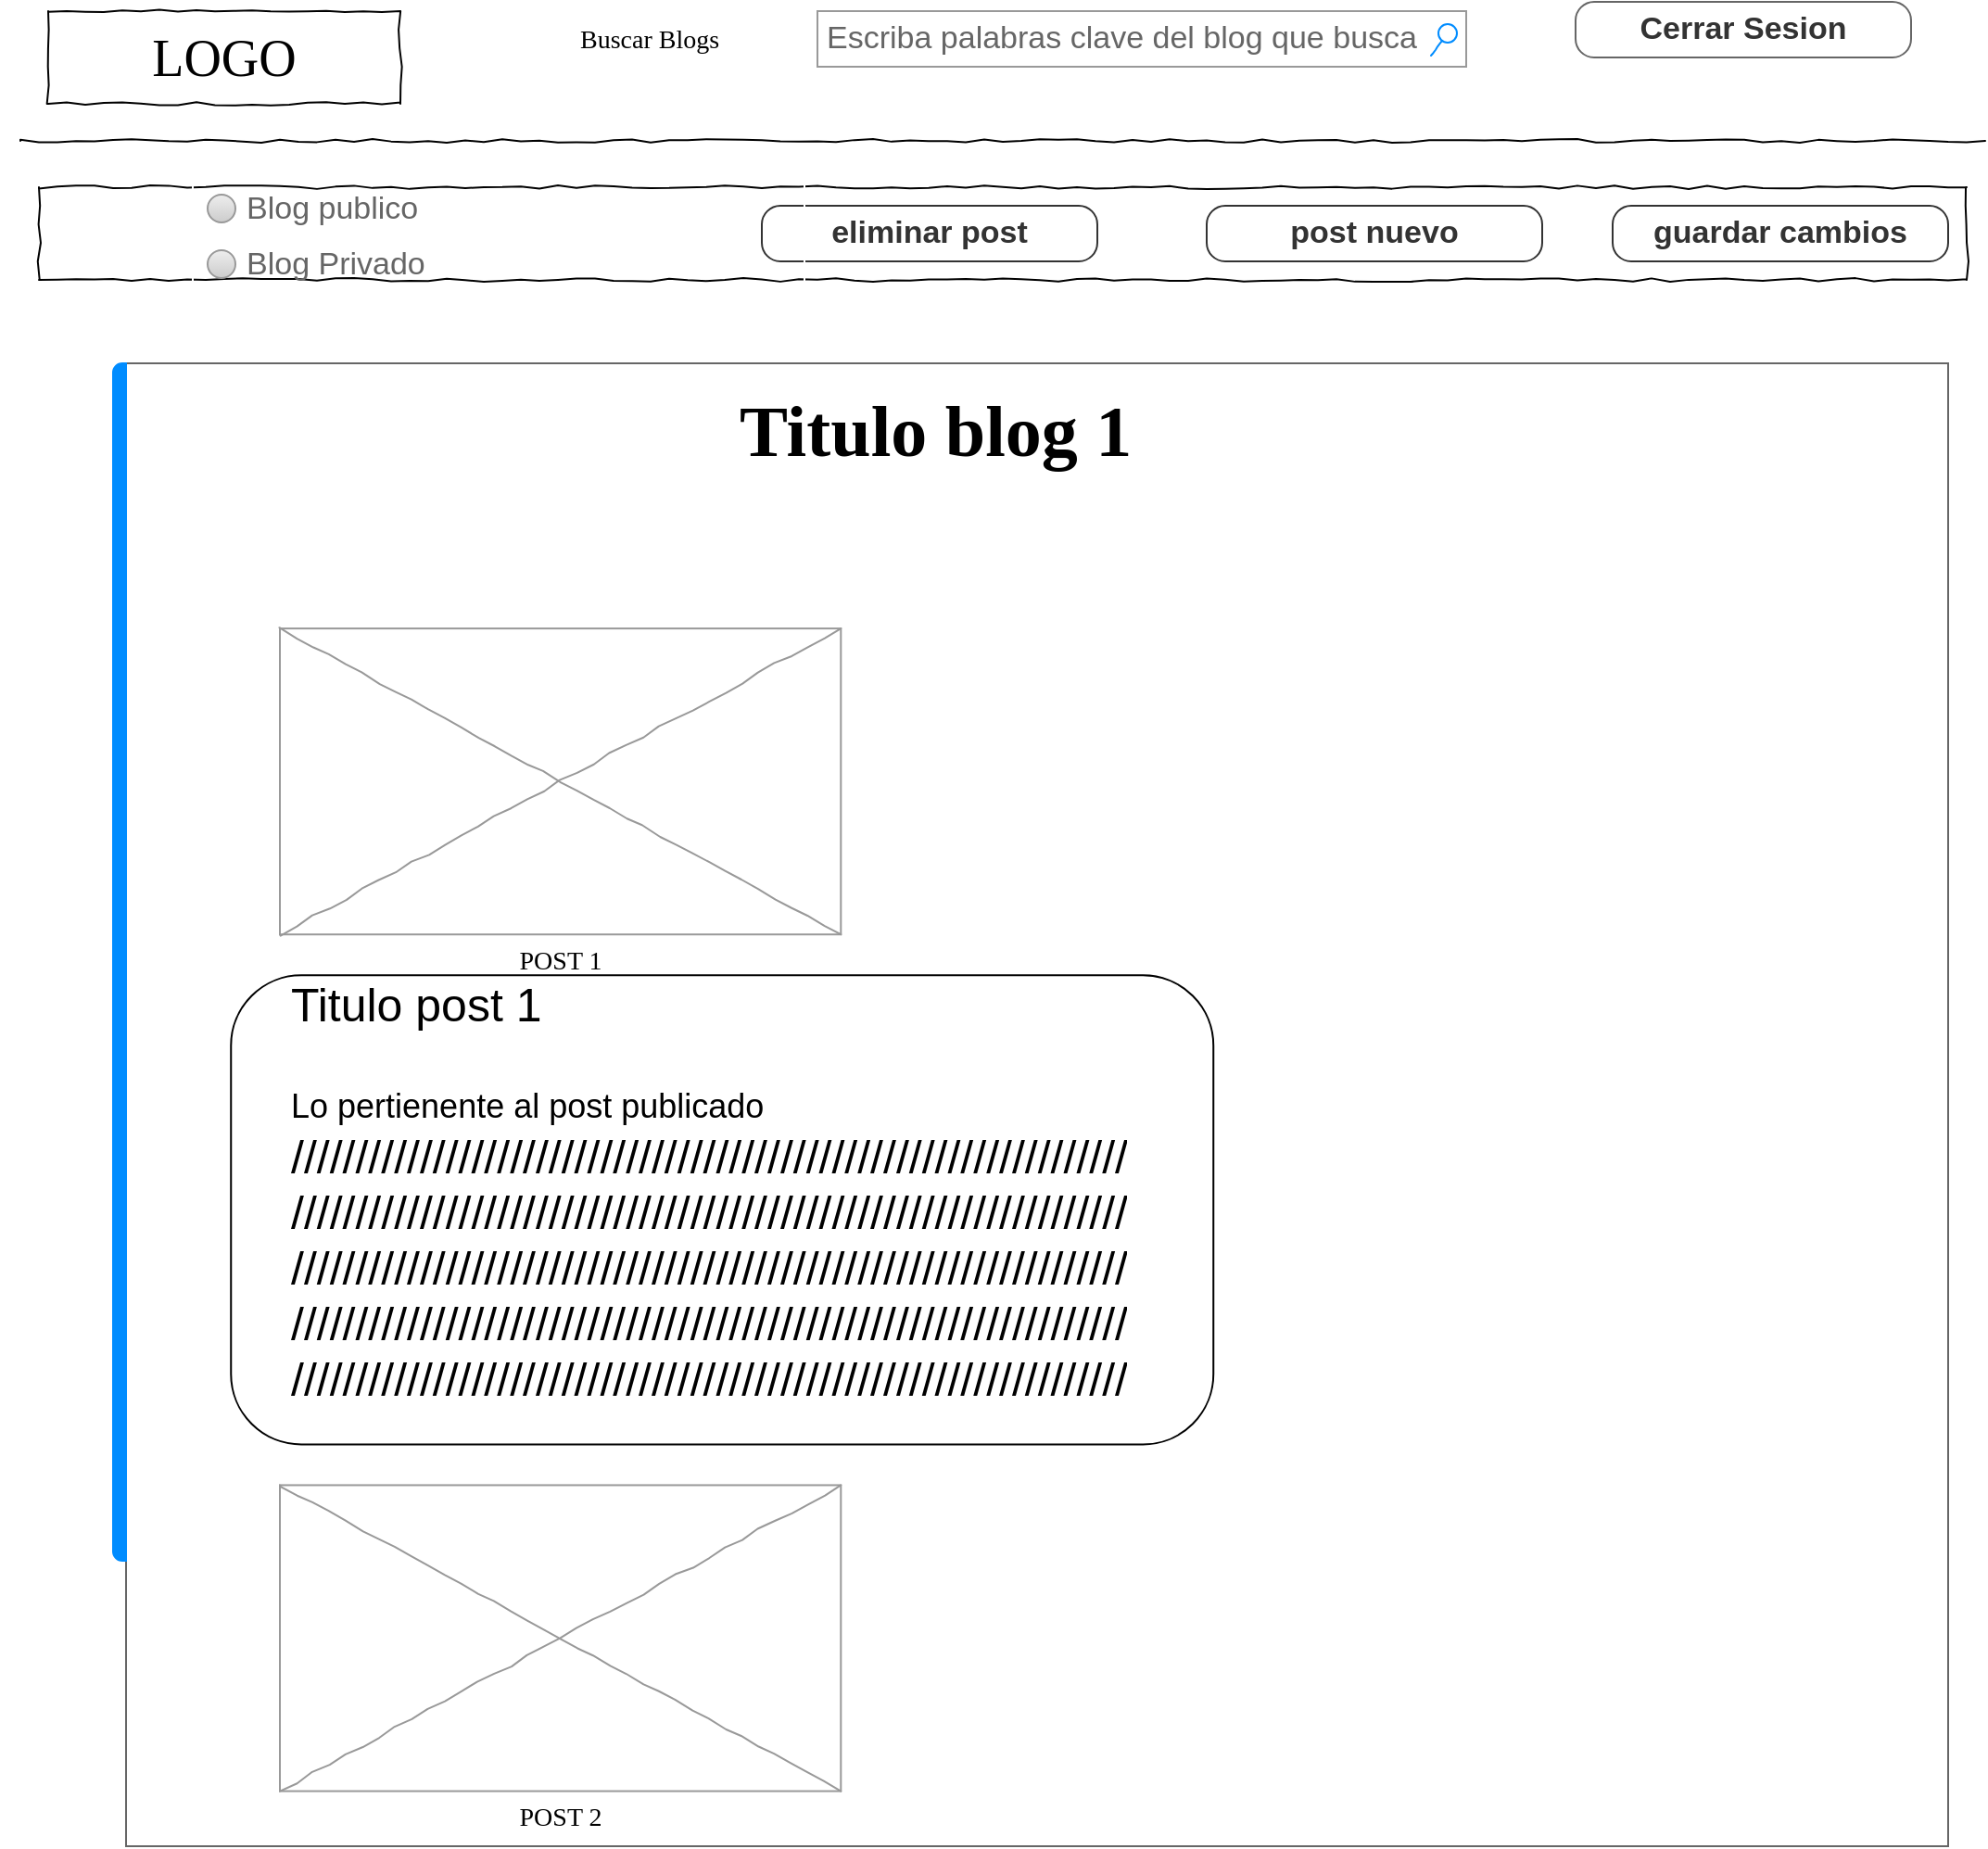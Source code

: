 <mxfile version="14.0.1" type="github">
  <diagram name="Page-1" id="03018318-947c-dd8e-b7a3-06fadd420f32">
    <mxGraphModel dx="1447" dy="798" grid="1" gridSize="10" guides="1" tooltips="1" connect="1" arrows="1" fold="1" page="1" pageScale="1" pageWidth="1100" pageHeight="850" background="#ffffff" math="0" shadow="0">
      <root>
        <mxCell id="0" />
        <mxCell id="1" parent="0" />
        <mxCell id="677b7b8949515195-2" value="LOGO" style="whiteSpace=wrap;html=1;rounded=0;shadow=0;labelBackgroundColor=none;strokeWidth=1;fontFamily=Verdana;fontSize=28;align=center;comic=1;" parent="1" vertex="1">
          <mxGeometry x="35" y="30" width="190" height="50" as="geometry" />
        </mxCell>
        <mxCell id="677b7b8949515195-3" value="Escriba palabras clave del blog que busca" style="strokeWidth=1;shadow=0;dashed=0;align=center;html=1;shape=mxgraph.mockup.forms.searchBox;strokeColor=#999999;mainText=;strokeColor2=#008cff;fontColor=#666666;fontSize=17;align=left;spacingLeft=3;rounded=0;labelBackgroundColor=none;comic=1;" parent="1" vertex="1">
          <mxGeometry x="450" y="30" width="350" height="30" as="geometry" />
        </mxCell>
        <mxCell id="677b7b8949515195-6" value="Buscar Blogs" style="text;html=1;points=[];align=left;verticalAlign=top;spacingTop=-4;fontSize=14;fontFamily=Verdana;" parent="1" vertex="1">
          <mxGeometry x="320" y="35" width="60" height="20" as="geometry" />
        </mxCell>
        <mxCell id="677b7b8949515195-9" value="" style="line;strokeWidth=1;html=1;rounded=0;shadow=0;labelBackgroundColor=none;fillColor=none;fontFamily=Verdana;fontSize=14;fontColor=#000000;align=center;comic=1;" parent="1" vertex="1">
          <mxGeometry x="20" y="95" width="1060" height="10" as="geometry" />
        </mxCell>
        <mxCell id="677b7b8949515195-10" value="" style="whiteSpace=wrap;html=1;rounded=0;shadow=0;labelBackgroundColor=none;strokeWidth=1;fillColor=none;fontFamily=Verdana;fontSize=12;align=center;comic=1;" parent="1" vertex="1">
          <mxGeometry x="30" y="125" width="1040" height="50" as="geometry" />
        </mxCell>
        <mxCell id="F0CbB1kp5sL9p8T1bUaQ-2" value="" style="strokeWidth=1;shadow=0;dashed=0;align=center;html=1;shape=mxgraph.mockup.containers.marginRect2;rectMarginLeft=67;strokeColor=#666666;gradientColor=none;sketch=0;" parent="1" vertex="1">
          <mxGeometry x="10" y="220" width="1050" height="800" as="geometry" />
        </mxCell>
        <mxCell id="F0CbB1kp5sL9p8T1bUaQ-6" value="" style="strokeWidth=1;shadow=0;dashed=0;align=center;html=1;shape=mxgraph.mockup.containers.leftButton;rSize=5;strokeColor=#008cff;fillColor=#008cff;resizeHeight=1;movable=0;deletable=0;" parent="F0CbB1kp5sL9p8T1bUaQ-2" vertex="1">
          <mxGeometry width="7" height="645.942" relative="1" as="geometry">
            <mxPoint x="60" as="offset" />
          </mxGeometry>
        </mxCell>
        <mxCell id="F0CbB1kp5sL9p8T1bUaQ-11" value="POST 2" style="verticalLabelPosition=bottom;shadow=0;dashed=0;align=center;html=1;verticalAlign=top;strokeWidth=1;shape=mxgraph.mockup.graphics.simpleIcon;strokeColor=#999999;rounded=0;labelBackgroundColor=none;fontFamily=Verdana;fontSize=14;fontColor=#000000;comic=1;" parent="F0CbB1kp5sL9p8T1bUaQ-2" vertex="1">
          <mxGeometry x="149.999" y="605.227" width="302.647" height="165.062" as="geometry" />
        </mxCell>
        <mxCell id="677b7b8949515195-16" value="POST 1" style="verticalLabelPosition=bottom;shadow=0;dashed=0;align=center;html=1;verticalAlign=top;strokeWidth=1;shape=mxgraph.mockup.graphics.simpleIcon;strokeColor=#999999;rounded=0;labelBackgroundColor=none;fontFamily=Verdana;fontSize=14;fontColor=#000000;comic=1;" parent="F0CbB1kp5sL9p8T1bUaQ-2" vertex="1">
          <mxGeometry x="149.999" y="143.054" width="302.647" height="165.062" as="geometry" />
        </mxCell>
        <mxCell id="677b7b8949515195-45" value="Titulo blog 1" style="text;html=1;points=[];align=left;verticalAlign=top;spacingTop=-4;fontSize=39;fontFamily=Verdana;fontStyle=1" parent="F0CbB1kp5sL9p8T1bUaQ-2" vertex="1">
          <mxGeometry x="396.373" y="11.004" width="257.25" height="22.008" as="geometry" />
        </mxCell>
        <mxCell id="ebkY8OAcoP3Nv7C0QJ5u-3" value="" style="rounded=1;whiteSpace=wrap;html=1;fontSize=39;fillColor=none;" parent="F0CbB1kp5sL9p8T1bUaQ-2" vertex="1">
          <mxGeometry x="123.62" y="330.124" width="530" height="253.095" as="geometry" />
        </mxCell>
        <mxCell id="ebkY8OAcoP3Nv7C0QJ5u-2" value="&lt;div&gt;Titulo post 1&lt;/div&gt;&lt;div&gt;&lt;br&gt;&lt;/div&gt;&lt;div style=&quot;font-size: 18px&quot;&gt;Lo pertienente al post publicado&lt;br&gt;&lt;/div&gt;&lt;div&gt;/////////////////////////////////////////////////////////////////&lt;/div&gt;&lt;div&gt;/////////////////////////////////////////////////////////////////&lt;br&gt;/////////////////////////////////////////////////////////////////&lt;br&gt;/////////////////////////////////////////////////////////////////&lt;br&gt;/////////////////////////////////////////////////////////////////&lt;/div&gt;" style="text;html=1;strokeColor=none;fillColor=none;spacing=5;spacingTop=-20;whiteSpace=wrap;overflow=hidden;rounded=0;fontSize=25;" parent="F0CbB1kp5sL9p8T1bUaQ-2" vertex="1">
          <mxGeometry x="151" y="341.128" width="490" height="242.091" as="geometry" />
        </mxCell>
        <mxCell id="F0CbB1kp5sL9p8T1bUaQ-42" value="guardar cambios" style="strokeWidth=1;shadow=0;dashed=0;align=center;html=1;shape=mxgraph.mockup.buttons.button;mainText=;buttonStyle=round;fontSize=17;fontStyle=1;whiteSpace=wrap;sketch=0;strokeColor=#333333;fontColor=#333333;fillColor=#FFFFFF;" parent="1" vertex="1">
          <mxGeometry x="879" y="135" width="181" height="30" as="geometry" />
        </mxCell>
        <mxCell id="F0CbB1kp5sL9p8T1bUaQ-44" value="Cerrar Sesion" style="strokeWidth=1;shadow=0;dashed=0;align=center;html=1;shape=mxgraph.mockup.buttons.button;mainText=;buttonStyle=round;fontSize=17;fontStyle=1;whiteSpace=wrap;sketch=0;strokeColor=#666666;fontColor=#333333;fillColor=#FFFFFF;" parent="1" vertex="1">
          <mxGeometry x="859" y="25" width="181" height="30" as="geometry" />
        </mxCell>
        <mxCell id="voHVwSBIgJdOrN0lmfMs-1" value="post nuevo" style="strokeWidth=1;shadow=0;dashed=0;align=center;html=1;shape=mxgraph.mockup.buttons.button;mainText=;buttonStyle=round;fontSize=17;fontStyle=1;whiteSpace=wrap;sketch=0;strokeColor=#333333;fontColor=#333333;fillColor=#FFFFFF;" vertex="1" parent="1">
          <mxGeometry x="660" y="135" width="181" height="30" as="geometry" />
        </mxCell>
        <mxCell id="voHVwSBIgJdOrN0lmfMs-2" value="eliminar post" style="strokeWidth=1;shadow=0;dashed=0;align=center;html=1;shape=mxgraph.mockup.buttons.button;mainText=;buttonStyle=round;fontSize=17;fontStyle=1;whiteSpace=wrap;sketch=0;strokeColor=#333333;fontColor=#333333;fillColor=#FFFFFF;" vertex="1" parent="1">
          <mxGeometry x="420" y="135" width="181" height="30" as="geometry" />
        </mxCell>
        <mxCell id="voHVwSBIgJdOrN0lmfMs-8" value="" style="strokeWidth=1;shadow=0;dashed=0;align=center;html=1;shape=mxgraph.mockup.forms.rrect;rSize=0;recursiveResize=0;fontSize=39;fontColor=#333333;fillColor=none;strokeColor=#FFFFFF;" vertex="1" parent="1">
          <mxGeometry x="113" y="121.5" width="330" height="67" as="geometry" />
        </mxCell>
        <mxCell id="voHVwSBIgJdOrN0lmfMs-9" value="Blog publico" style="shape=ellipse;rSize=0;fillColor=#eeeeee;strokeColor=#999999;gradientColor=#cccccc;html=1;align=left;spacingLeft=4;fontSize=17;fontColor=#666666;labelPosition=right;" vertex="1" parent="voHVwSBIgJdOrN0lmfMs-8">
          <mxGeometry x="8" y="7.5" width="15" height="15" as="geometry" />
        </mxCell>
        <mxCell id="voHVwSBIgJdOrN0lmfMs-10" value="Blog Privado" style="shape=ellipse;rSize=0;fillColor=#eeeeee;strokeColor=#999999;gradientColor=#cccccc;html=1;align=left;spacingLeft=4;fontSize=17;fontColor=#666666;labelPosition=right;" vertex="1" parent="voHVwSBIgJdOrN0lmfMs-8">
          <mxGeometry x="8" y="37.5" width="15" height="15" as="geometry" />
        </mxCell>
      </root>
    </mxGraphModel>
  </diagram>
</mxfile>
